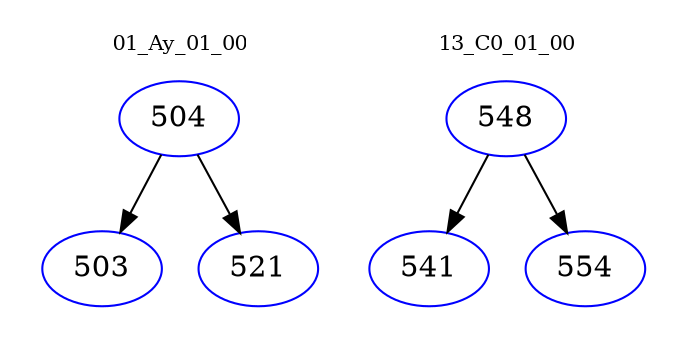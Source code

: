 digraph{
subgraph cluster_0 {
color = white
label = "01_Ay_01_00";
fontsize=10;
T0_504 [label="504", color="blue"]
T0_504 -> T0_503 [color="black"]
T0_503 [label="503", color="blue"]
T0_504 -> T0_521 [color="black"]
T0_521 [label="521", color="blue"]
}
subgraph cluster_1 {
color = white
label = "13_C0_01_00";
fontsize=10;
T1_548 [label="548", color="blue"]
T1_548 -> T1_541 [color="black"]
T1_541 [label="541", color="blue"]
T1_548 -> T1_554 [color="black"]
T1_554 [label="554", color="blue"]
}
}
